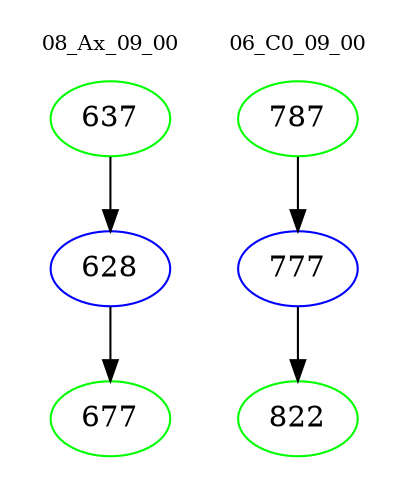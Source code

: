 digraph{
subgraph cluster_0 {
color = white
label = "08_Ax_09_00";
fontsize=10;
T0_637 [label="637", color="green"]
T0_637 -> T0_628 [color="black"]
T0_628 [label="628", color="blue"]
T0_628 -> T0_677 [color="black"]
T0_677 [label="677", color="green"]
}
subgraph cluster_1 {
color = white
label = "06_C0_09_00";
fontsize=10;
T1_787 [label="787", color="green"]
T1_787 -> T1_777 [color="black"]
T1_777 [label="777", color="blue"]
T1_777 -> T1_822 [color="black"]
T1_822 [label="822", color="green"]
}
}
